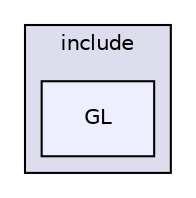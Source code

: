 digraph "include/GLTools/include/GL" {
  compound=true
  node [ fontsize="10", fontname="Helvetica"];
  edge [ labelfontsize="10", labelfontname="Helvetica"];
  subgraph clusterdir_0bdf6ec8bf0dd4e8a8e77453d3eb4f73 {
    graph [ bgcolor="#ddddee", pencolor="black", label="include" fontname="Helvetica", fontsize="10", URL="dir_0bdf6ec8bf0dd4e8a8e77453d3eb4f73.html"]
  dir_414296c9444b65e0980f16cb972cd0eb [shape=box, label="GL", style="filled", fillcolor="#eeeeff", pencolor="black", URL="dir_414296c9444b65e0980f16cb972cd0eb.html"];
  }
}
